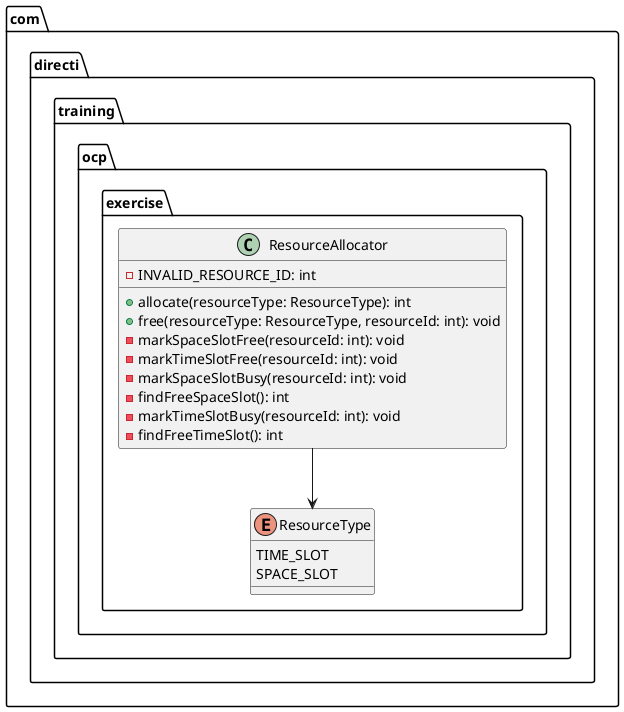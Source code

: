 @startuml exerciseClassDiagram

package "com.directi.training.ocp.exercise" {
    class ResourceAllocator {
        -INVALID_RESOURCE_ID: int
        +allocate(resourceType: ResourceType): int
        +free(resourceType: ResourceType, resourceId: int): void
        -markSpaceSlotFree(resourceId: int): void
        -markTimeSlotFree(resourceId: int): void
        -markSpaceSlotBusy(resourceId: int): void
        -findFreeSpaceSlot(): int
        -markTimeSlotBusy(resourceId: int): void
        -findFreeTimeSlot(): int
    }
    enum ResourceType {
        TIME_SLOT
        SPACE_SLOT
    }
'ResourceAllocator uses the ResourceType enumeration
    ResourceAllocator --> ResourceType
}

@enduml
